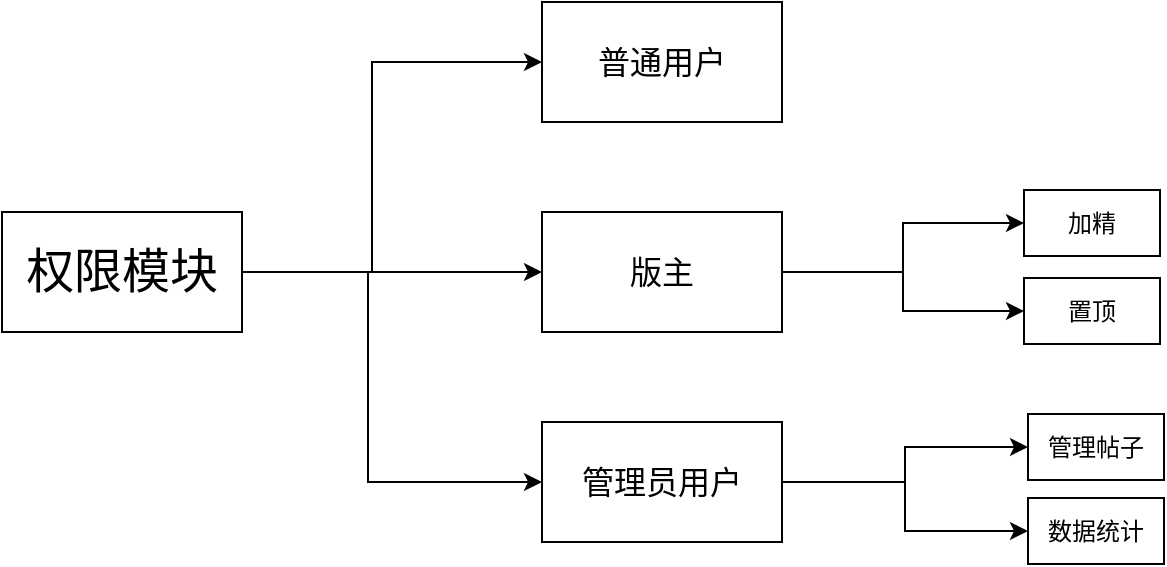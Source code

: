 <mxfile version="24.4.6" type="github">
  <diagram name="第 1 页" id="NeMoH1M4-yNNgROmxgov">
    <mxGraphModel dx="1134" dy="589" grid="0" gridSize="10" guides="1" tooltips="1" connect="1" arrows="1" fold="1" page="1" pageScale="1" pageWidth="827" pageHeight="1169" math="0" shadow="0">
      <root>
        <mxCell id="0" />
        <mxCell id="1" parent="0" />
        <mxCell id="wn2-q3dEH-RJdqRPnM6W-14" style="edgeStyle=orthogonalEdgeStyle;rounded=0;orthogonalLoop=1;jettySize=auto;html=1;entryX=0;entryY=0.5;entryDx=0;entryDy=0;" edge="1" parent="1" source="wn2-q3dEH-RJdqRPnM6W-1" target="wn2-q3dEH-RJdqRPnM6W-2">
          <mxGeometry relative="1" as="geometry">
            <Array as="points">
              <mxPoint x="240" y="237" />
              <mxPoint x="240" y="132" />
            </Array>
          </mxGeometry>
        </mxCell>
        <mxCell id="wn2-q3dEH-RJdqRPnM6W-15" style="edgeStyle=orthogonalEdgeStyle;rounded=0;orthogonalLoop=1;jettySize=auto;html=1;entryX=0;entryY=0.5;entryDx=0;entryDy=0;" edge="1" parent="1" source="wn2-q3dEH-RJdqRPnM6W-1" target="wn2-q3dEH-RJdqRPnM6W-3">
          <mxGeometry relative="1" as="geometry" />
        </mxCell>
        <mxCell id="wn2-q3dEH-RJdqRPnM6W-16" style="edgeStyle=orthogonalEdgeStyle;rounded=0;orthogonalLoop=1;jettySize=auto;html=1;entryX=0;entryY=0.5;entryDx=0;entryDy=0;" edge="1" parent="1" source="wn2-q3dEH-RJdqRPnM6W-1" target="wn2-q3dEH-RJdqRPnM6W-4">
          <mxGeometry relative="1" as="geometry">
            <Array as="points">
              <mxPoint x="238" y="237" />
              <mxPoint x="238" y="342" />
            </Array>
          </mxGeometry>
        </mxCell>
        <mxCell id="wn2-q3dEH-RJdqRPnM6W-1" value="&lt;font style=&quot;font-size: 24px;&quot;&gt;权限模块&lt;/font&gt;" style="rounded=0;whiteSpace=wrap;html=1;" vertex="1" parent="1">
          <mxGeometry x="55" y="207" width="120" height="60" as="geometry" />
        </mxCell>
        <mxCell id="wn2-q3dEH-RJdqRPnM6W-2" value="&lt;font size=&quot;3&quot;&gt;普通用户&lt;/font&gt;" style="rounded=0;whiteSpace=wrap;html=1;" vertex="1" parent="1">
          <mxGeometry x="325" y="102" width="120" height="60" as="geometry" />
        </mxCell>
        <mxCell id="wn2-q3dEH-RJdqRPnM6W-18" style="edgeStyle=orthogonalEdgeStyle;rounded=0;orthogonalLoop=1;jettySize=auto;html=1;entryX=0;entryY=0.5;entryDx=0;entryDy=0;" edge="1" parent="1" source="wn2-q3dEH-RJdqRPnM6W-3" target="wn2-q3dEH-RJdqRPnM6W-7">
          <mxGeometry relative="1" as="geometry" />
        </mxCell>
        <mxCell id="wn2-q3dEH-RJdqRPnM6W-19" style="edgeStyle=orthogonalEdgeStyle;rounded=0;orthogonalLoop=1;jettySize=auto;html=1;entryX=0;entryY=0.5;entryDx=0;entryDy=0;" edge="1" parent="1" source="wn2-q3dEH-RJdqRPnM6W-3" target="wn2-q3dEH-RJdqRPnM6W-10">
          <mxGeometry relative="1" as="geometry" />
        </mxCell>
        <mxCell id="wn2-q3dEH-RJdqRPnM6W-3" value="&lt;font size=&quot;3&quot;&gt;版主&lt;/font&gt;" style="rounded=0;whiteSpace=wrap;html=1;" vertex="1" parent="1">
          <mxGeometry x="325" y="207" width="120" height="60" as="geometry" />
        </mxCell>
        <mxCell id="wn2-q3dEH-RJdqRPnM6W-20" style="edgeStyle=orthogonalEdgeStyle;rounded=0;orthogonalLoop=1;jettySize=auto;html=1;entryX=0;entryY=0.5;entryDx=0;entryDy=0;" edge="1" parent="1" source="wn2-q3dEH-RJdqRPnM6W-4" target="wn2-q3dEH-RJdqRPnM6W-11">
          <mxGeometry relative="1" as="geometry" />
        </mxCell>
        <mxCell id="wn2-q3dEH-RJdqRPnM6W-21" style="edgeStyle=orthogonalEdgeStyle;rounded=0;orthogonalLoop=1;jettySize=auto;html=1;" edge="1" parent="1" source="wn2-q3dEH-RJdqRPnM6W-4" target="wn2-q3dEH-RJdqRPnM6W-12">
          <mxGeometry relative="1" as="geometry" />
        </mxCell>
        <mxCell id="wn2-q3dEH-RJdqRPnM6W-4" value="&lt;font style=&quot;font-size: 16px;&quot;&gt;管理员用户&lt;/font&gt;" style="rounded=0;whiteSpace=wrap;html=1;" vertex="1" parent="1">
          <mxGeometry x="325" y="312" width="120" height="60" as="geometry" />
        </mxCell>
        <mxCell id="wn2-q3dEH-RJdqRPnM6W-7" value="加精" style="rounded=0;whiteSpace=wrap;html=1;" vertex="1" parent="1">
          <mxGeometry x="566" y="196" width="68" height="33" as="geometry" />
        </mxCell>
        <mxCell id="wn2-q3dEH-RJdqRPnM6W-10" value="置顶" style="rounded=0;whiteSpace=wrap;html=1;" vertex="1" parent="1">
          <mxGeometry x="566" y="240" width="68" height="33" as="geometry" />
        </mxCell>
        <mxCell id="wn2-q3dEH-RJdqRPnM6W-11" value="管理帖子" style="rounded=0;whiteSpace=wrap;html=1;" vertex="1" parent="1">
          <mxGeometry x="568" y="308" width="68" height="33" as="geometry" />
        </mxCell>
        <mxCell id="wn2-q3dEH-RJdqRPnM6W-12" value="数据统计" style="rounded=0;whiteSpace=wrap;html=1;" vertex="1" parent="1">
          <mxGeometry x="568" y="350" width="68" height="33" as="geometry" />
        </mxCell>
      </root>
    </mxGraphModel>
  </diagram>
</mxfile>
